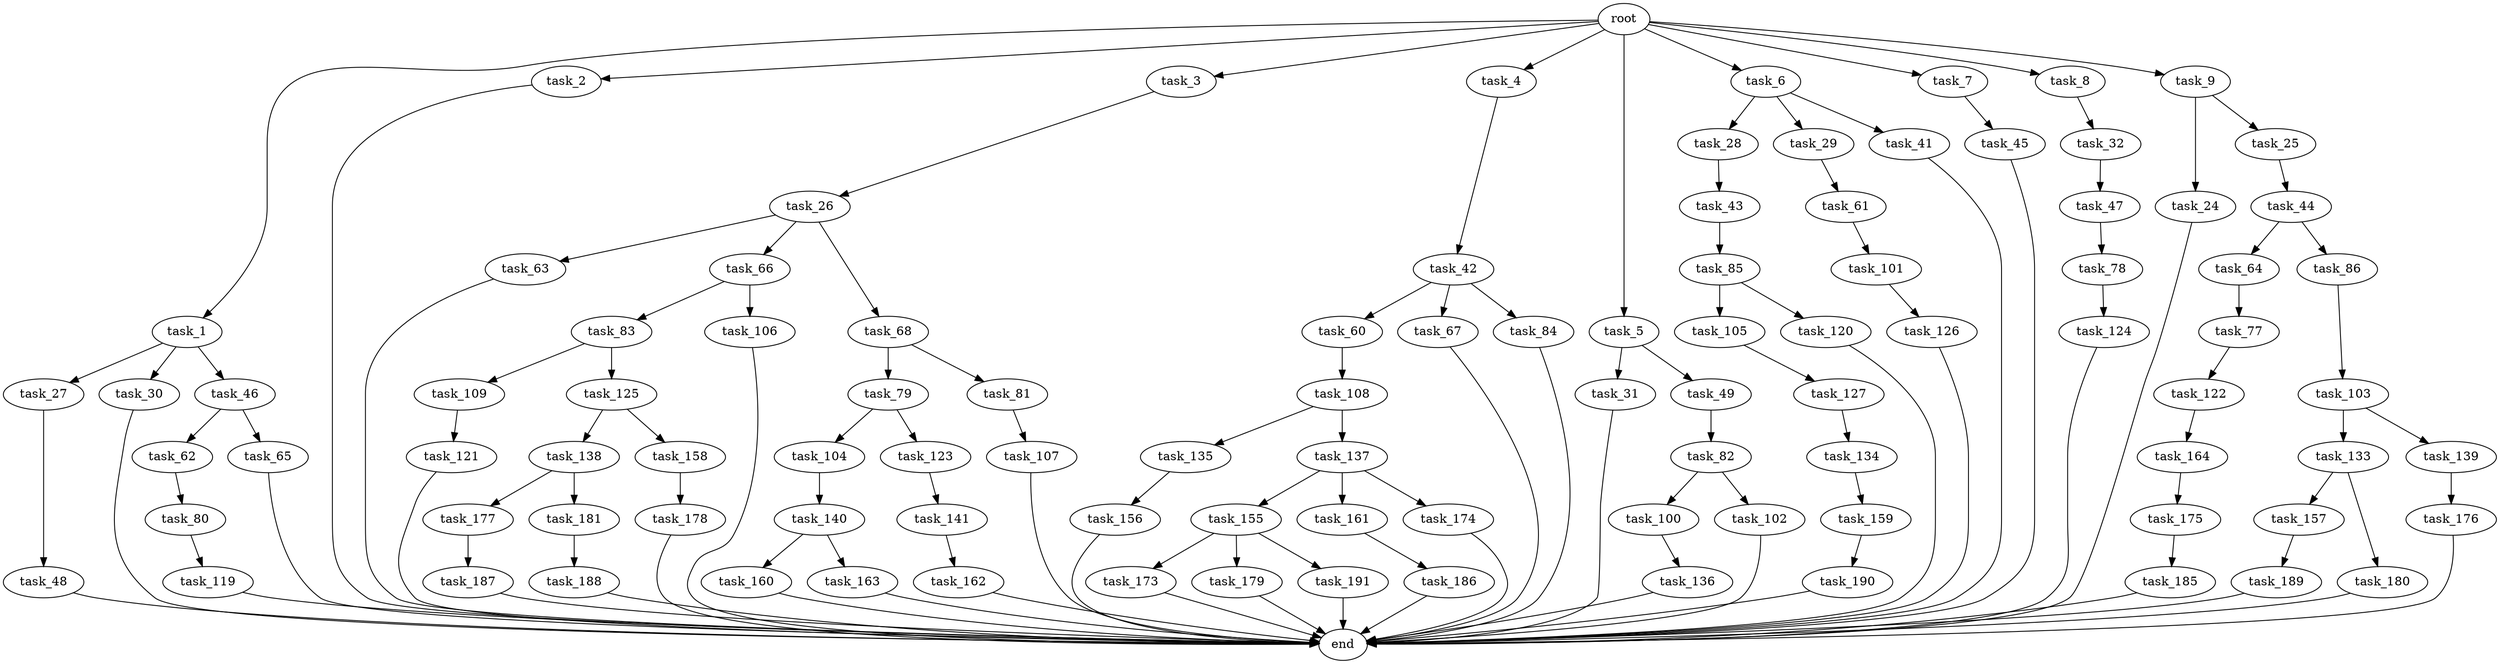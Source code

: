 digraph G {
  root [size="0.000000"];
  task_1 [size="10.240000"];
  task_2 [size="10.240000"];
  task_3 [size="10.240000"];
  task_4 [size="10.240000"];
  task_5 [size="10.240000"];
  task_6 [size="10.240000"];
  task_7 [size="10.240000"];
  task_8 [size="10.240000"];
  task_9 [size="10.240000"];
  task_24 [size="8589934592.000000"];
  task_25 [size="8589934592.000000"];
  task_26 [size="1374389534.720000"];
  task_27 [size="3092376453.120000"];
  task_28 [size="3092376453.120000"];
  task_29 [size="3092376453.120000"];
  task_30 [size="3092376453.120000"];
  task_31 [size="4209067950.080000"];
  task_32 [size="2147483648.000000"];
  task_41 [size="3092376453.120000"];
  task_42 [size="343597383.680000"];
  task_43 [size="3092376453.120000"];
  task_44 [size="2147483648.000000"];
  task_45 [size="2147483648.000000"];
  task_46 [size="3092376453.120000"];
  task_47 [size="773094113.280000"];
  task_48 [size="4209067950.080000"];
  task_49 [size="4209067950.080000"];
  task_60 [size="1374389534.720000"];
  task_61 [size="773094113.280000"];
  task_62 [size="5497558138.880000"];
  task_63 [size="2147483648.000000"];
  task_64 [size="773094113.280000"];
  task_65 [size="5497558138.880000"];
  task_66 [size="2147483648.000000"];
  task_67 [size="1374389534.720000"];
  task_68 [size="2147483648.000000"];
  task_77 [size="8589934592.000000"];
  task_78 [size="343597383.680000"];
  task_79 [size="4209067950.080000"];
  task_80 [size="343597383.680000"];
  task_81 [size="4209067950.080000"];
  task_82 [size="4209067950.080000"];
  task_83 [size="8589934592.000000"];
  task_84 [size="1374389534.720000"];
  task_85 [size="343597383.680000"];
  task_86 [size="773094113.280000"];
  task_100 [size="6957847019.520000"];
  task_101 [size="1374389534.720000"];
  task_102 [size="6957847019.520000"];
  task_103 [size="5497558138.880000"];
  task_104 [size="6957847019.520000"];
  task_105 [size="2147483648.000000"];
  task_106 [size="8589934592.000000"];
  task_107 [size="8589934592.000000"];
  task_108 [size="3092376453.120000"];
  task_109 [size="5497558138.880000"];
  task_119 [size="343597383.680000"];
  task_120 [size="2147483648.000000"];
  task_121 [size="4209067950.080000"];
  task_122 [size="8589934592.000000"];
  task_123 [size="6957847019.520000"];
  task_124 [size="3092376453.120000"];
  task_125 [size="5497558138.880000"];
  task_126 [size="4209067950.080000"];
  task_127 [size="5497558138.880000"];
  task_133 [size="8589934592.000000"];
  task_134 [size="3092376453.120000"];
  task_135 [size="1374389534.720000"];
  task_136 [size="5497558138.880000"];
  task_137 [size="1374389534.720000"];
  task_138 [size="773094113.280000"];
  task_139 [size="8589934592.000000"];
  task_140 [size="5497558138.880000"];
  task_141 [size="1374389534.720000"];
  task_155 [size="3092376453.120000"];
  task_156 [size="6957847019.520000"];
  task_157 [size="2147483648.000000"];
  task_158 [size="773094113.280000"];
  task_159 [size="343597383.680000"];
  task_160 [size="5497558138.880000"];
  task_161 [size="3092376453.120000"];
  task_162 [size="8589934592.000000"];
  task_163 [size="5497558138.880000"];
  task_164 [size="343597383.680000"];
  task_173 [size="6957847019.520000"];
  task_174 [size="3092376453.120000"];
  task_175 [size="4209067950.080000"];
  task_176 [size="5497558138.880000"];
  task_177 [size="6957847019.520000"];
  task_178 [size="1374389534.720000"];
  task_179 [size="6957847019.520000"];
  task_180 [size="2147483648.000000"];
  task_181 [size="6957847019.520000"];
  task_185 [size="1374389534.720000"];
  task_186 [size="2147483648.000000"];
  task_187 [size="773094113.280000"];
  task_188 [size="343597383.680000"];
  task_189 [size="773094113.280000"];
  task_190 [size="4209067950.080000"];
  task_191 [size="6957847019.520000"];
  end [size="0.000000"];

  root -> task_1 [size="1.000000"];
  root -> task_2 [size="1.000000"];
  root -> task_3 [size="1.000000"];
  root -> task_4 [size="1.000000"];
  root -> task_5 [size="1.000000"];
  root -> task_6 [size="1.000000"];
  root -> task_7 [size="1.000000"];
  root -> task_8 [size="1.000000"];
  root -> task_9 [size="1.000000"];
  task_1 -> task_27 [size="301989888.000000"];
  task_1 -> task_30 [size="301989888.000000"];
  task_1 -> task_46 [size="301989888.000000"];
  task_2 -> end [size="1.000000"];
  task_3 -> task_26 [size="134217728.000000"];
  task_4 -> task_42 [size="33554432.000000"];
  task_5 -> task_31 [size="411041792.000000"];
  task_5 -> task_49 [size="411041792.000000"];
  task_6 -> task_28 [size="301989888.000000"];
  task_6 -> task_29 [size="301989888.000000"];
  task_6 -> task_41 [size="301989888.000000"];
  task_7 -> task_45 [size="209715200.000000"];
  task_8 -> task_32 [size="209715200.000000"];
  task_9 -> task_24 [size="838860800.000000"];
  task_9 -> task_25 [size="838860800.000000"];
  task_24 -> end [size="1.000000"];
  task_25 -> task_44 [size="209715200.000000"];
  task_26 -> task_63 [size="209715200.000000"];
  task_26 -> task_66 [size="209715200.000000"];
  task_26 -> task_68 [size="209715200.000000"];
  task_27 -> task_48 [size="411041792.000000"];
  task_28 -> task_43 [size="301989888.000000"];
  task_29 -> task_61 [size="75497472.000000"];
  task_30 -> end [size="1.000000"];
  task_31 -> end [size="1.000000"];
  task_32 -> task_47 [size="75497472.000000"];
  task_41 -> end [size="1.000000"];
  task_42 -> task_60 [size="134217728.000000"];
  task_42 -> task_67 [size="134217728.000000"];
  task_42 -> task_84 [size="134217728.000000"];
  task_43 -> task_85 [size="33554432.000000"];
  task_44 -> task_64 [size="75497472.000000"];
  task_44 -> task_86 [size="75497472.000000"];
  task_45 -> end [size="1.000000"];
  task_46 -> task_62 [size="536870912.000000"];
  task_46 -> task_65 [size="536870912.000000"];
  task_47 -> task_78 [size="33554432.000000"];
  task_48 -> end [size="1.000000"];
  task_49 -> task_82 [size="411041792.000000"];
  task_60 -> task_108 [size="301989888.000000"];
  task_61 -> task_101 [size="134217728.000000"];
  task_62 -> task_80 [size="33554432.000000"];
  task_63 -> end [size="1.000000"];
  task_64 -> task_77 [size="838860800.000000"];
  task_65 -> end [size="1.000000"];
  task_66 -> task_83 [size="838860800.000000"];
  task_66 -> task_106 [size="838860800.000000"];
  task_67 -> end [size="1.000000"];
  task_68 -> task_79 [size="411041792.000000"];
  task_68 -> task_81 [size="411041792.000000"];
  task_77 -> task_122 [size="838860800.000000"];
  task_78 -> task_124 [size="301989888.000000"];
  task_79 -> task_104 [size="679477248.000000"];
  task_79 -> task_123 [size="679477248.000000"];
  task_80 -> task_119 [size="33554432.000000"];
  task_81 -> task_107 [size="838860800.000000"];
  task_82 -> task_100 [size="679477248.000000"];
  task_82 -> task_102 [size="679477248.000000"];
  task_83 -> task_109 [size="536870912.000000"];
  task_83 -> task_125 [size="536870912.000000"];
  task_84 -> end [size="1.000000"];
  task_85 -> task_105 [size="209715200.000000"];
  task_85 -> task_120 [size="209715200.000000"];
  task_86 -> task_103 [size="536870912.000000"];
  task_100 -> task_136 [size="536870912.000000"];
  task_101 -> task_126 [size="411041792.000000"];
  task_102 -> end [size="1.000000"];
  task_103 -> task_133 [size="838860800.000000"];
  task_103 -> task_139 [size="838860800.000000"];
  task_104 -> task_140 [size="536870912.000000"];
  task_105 -> task_127 [size="536870912.000000"];
  task_106 -> end [size="1.000000"];
  task_107 -> end [size="1.000000"];
  task_108 -> task_135 [size="134217728.000000"];
  task_108 -> task_137 [size="134217728.000000"];
  task_109 -> task_121 [size="411041792.000000"];
  task_119 -> end [size="1.000000"];
  task_120 -> end [size="1.000000"];
  task_121 -> end [size="1.000000"];
  task_122 -> task_164 [size="33554432.000000"];
  task_123 -> task_141 [size="134217728.000000"];
  task_124 -> end [size="1.000000"];
  task_125 -> task_138 [size="75497472.000000"];
  task_125 -> task_158 [size="75497472.000000"];
  task_126 -> end [size="1.000000"];
  task_127 -> task_134 [size="301989888.000000"];
  task_133 -> task_157 [size="209715200.000000"];
  task_133 -> task_180 [size="209715200.000000"];
  task_134 -> task_159 [size="33554432.000000"];
  task_135 -> task_156 [size="679477248.000000"];
  task_136 -> end [size="1.000000"];
  task_137 -> task_155 [size="301989888.000000"];
  task_137 -> task_161 [size="301989888.000000"];
  task_137 -> task_174 [size="301989888.000000"];
  task_138 -> task_177 [size="679477248.000000"];
  task_138 -> task_181 [size="679477248.000000"];
  task_139 -> task_176 [size="536870912.000000"];
  task_140 -> task_160 [size="536870912.000000"];
  task_140 -> task_163 [size="536870912.000000"];
  task_141 -> task_162 [size="838860800.000000"];
  task_155 -> task_173 [size="679477248.000000"];
  task_155 -> task_179 [size="679477248.000000"];
  task_155 -> task_191 [size="679477248.000000"];
  task_156 -> end [size="1.000000"];
  task_157 -> task_189 [size="75497472.000000"];
  task_158 -> task_178 [size="134217728.000000"];
  task_159 -> task_190 [size="411041792.000000"];
  task_160 -> end [size="1.000000"];
  task_161 -> task_186 [size="209715200.000000"];
  task_162 -> end [size="1.000000"];
  task_163 -> end [size="1.000000"];
  task_164 -> task_175 [size="411041792.000000"];
  task_173 -> end [size="1.000000"];
  task_174 -> end [size="1.000000"];
  task_175 -> task_185 [size="134217728.000000"];
  task_176 -> end [size="1.000000"];
  task_177 -> task_187 [size="75497472.000000"];
  task_178 -> end [size="1.000000"];
  task_179 -> end [size="1.000000"];
  task_180 -> end [size="1.000000"];
  task_181 -> task_188 [size="33554432.000000"];
  task_185 -> end [size="1.000000"];
  task_186 -> end [size="1.000000"];
  task_187 -> end [size="1.000000"];
  task_188 -> end [size="1.000000"];
  task_189 -> end [size="1.000000"];
  task_190 -> end [size="1.000000"];
  task_191 -> end [size="1.000000"];
}
